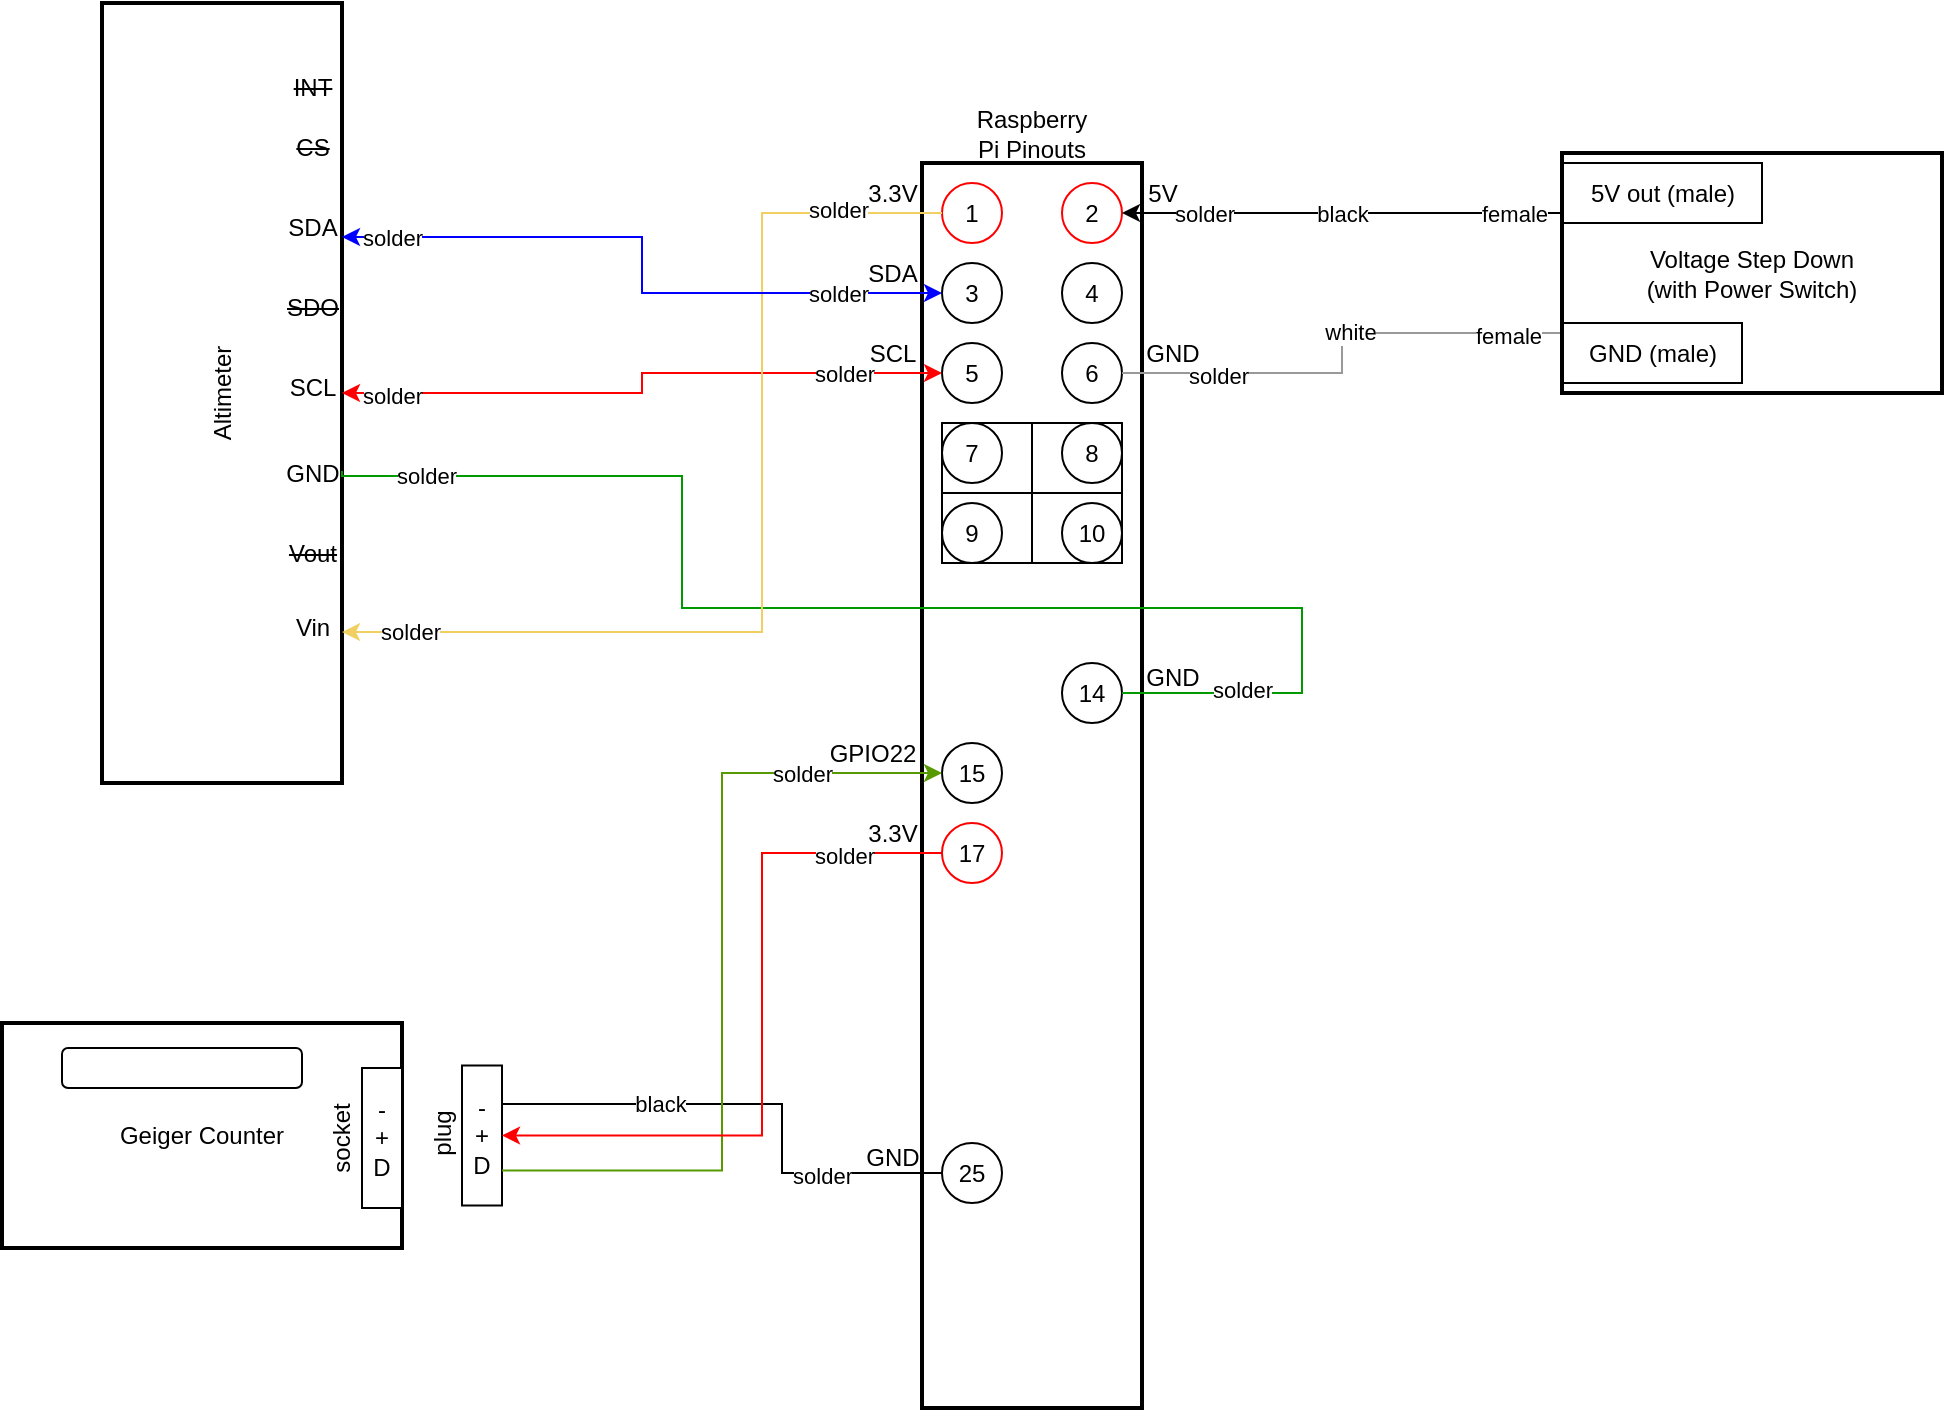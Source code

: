 <mxfile version="24.4.0" type="device">
  <diagram name="Page-1" id="16e2658f-23c8-b752-8be9-c03fbebb8bbe">
    <mxGraphModel dx="1026" dy="660" grid="1" gridSize="10" guides="1" tooltips="1" connect="1" arrows="1" fold="1" page="1" pageScale="1" pageWidth="1100" pageHeight="850" background="none" math="0" shadow="0">
      <root>
        <mxCell id="0" />
        <mxCell id="1" parent="0" />
        <mxCell id="l7NtF2umZ_qrGKWd3am9-104" value="" style="group" vertex="1" connectable="0" parent="1">
          <mxGeometry x="240" y="588.75" width="40" height="70" as="geometry" />
        </mxCell>
        <mxCell id="l7NtF2umZ_qrGKWd3am9-87" value="-&lt;div&gt;+&lt;/div&gt;&lt;div&gt;D&lt;/div&gt;" style="rounded=0;whiteSpace=wrap;html=1;" vertex="1" parent="l7NtF2umZ_qrGKWd3am9-104">
          <mxGeometry x="20" width="20" height="70" as="geometry" />
        </mxCell>
        <mxCell id="l7NtF2umZ_qrGKWd3am9-91" value="plug" style="text;html=1;align=center;verticalAlign=middle;whiteSpace=wrap;rounded=0;flipV=1;flipH=1;direction=east;horizontal=0;" vertex="1" parent="l7NtF2umZ_qrGKWd3am9-104">
          <mxGeometry y="18.75" width="20" height="30" as="geometry" />
        </mxCell>
        <mxCell id="l7NtF2umZ_qrGKWd3am9-86" value="" style="group;strokeWidth=1;strokeColor=none;" vertex="1" connectable="0" parent="1">
          <mxGeometry x="80" y="57.5" width="130" height="390" as="geometry" />
        </mxCell>
        <mxCell id="l7NtF2umZ_qrGKWd3am9-52" value="Altimeter" style="rounded=0;whiteSpace=wrap;html=1;points=[[0,0,0,0,0],[0,0.25,0,0,0],[0,0.5,0,0,0],[0,0.75,0,0,0],[0,1,0,0,0],[0.25,0,0,0,0],[0.25,1,0,0,0],[0.5,0,0,0,0],[0.5,1,0,0,0],[0.75,0,0,0,0],[0.75,1,0,0,0],[1,0,0,0,0],[1,0.1,0,0,0],[1,0.2,0,0,0],[1,0.3,0,0,0],[1,0.4,0,0,0],[1,0.5,0,0,0],[1,0.6,0,0,0],[1,0.7,0,0,0],[1,0.8,0,0,0],[1,1,0,0,0]];horizontal=0;strokeWidth=2;" vertex="1" parent="l7NtF2umZ_qrGKWd3am9-86">
          <mxGeometry width="120" height="390" as="geometry" />
        </mxCell>
        <mxCell id="l7NtF2umZ_qrGKWd3am9-55" value="Vin" style="text;html=1;align=center;verticalAlign=middle;resizable=0;points=[];autosize=1;strokeColor=none;fillColor=none;" vertex="1" parent="l7NtF2umZ_qrGKWd3am9-86">
          <mxGeometry x="85" y="297.5" width="40" height="30" as="geometry" />
        </mxCell>
        <mxCell id="l7NtF2umZ_qrGKWd3am9-59" value="&lt;strike&gt;Vout&lt;/strike&gt;" style="text;html=1;align=center;verticalAlign=middle;resizable=0;points=[];autosize=1;strokeColor=none;fillColor=none;textShadow=0;" vertex="1" parent="l7NtF2umZ_qrGKWd3am9-86">
          <mxGeometry x="80" y="260" width="50" height="30" as="geometry" />
        </mxCell>
        <mxCell id="l7NtF2umZ_qrGKWd3am9-60" value="GND" style="text;html=1;align=center;verticalAlign=middle;resizable=0;points=[];autosize=1;strokeColor=none;fillColor=none;" vertex="1" parent="l7NtF2umZ_qrGKWd3am9-86">
          <mxGeometry x="80" y="220" width="50" height="30" as="geometry" />
        </mxCell>
        <mxCell id="l7NtF2umZ_qrGKWd3am9-70" value="SCL" style="text;html=1;align=center;verticalAlign=middle;resizable=0;points=[];autosize=1;strokeColor=none;fillColor=none;" vertex="1" parent="l7NtF2umZ_qrGKWd3am9-86">
          <mxGeometry x="80" y="177.5" width="50" height="30" as="geometry" />
        </mxCell>
        <mxCell id="l7NtF2umZ_qrGKWd3am9-75" value="SDA" style="text;html=1;align=center;verticalAlign=middle;resizable=0;points=[];autosize=1;strokeColor=none;fillColor=none;" vertex="1" parent="l7NtF2umZ_qrGKWd3am9-86">
          <mxGeometry x="80" y="97.5" width="50" height="30" as="geometry" />
        </mxCell>
        <mxCell id="l7NtF2umZ_qrGKWd3am9-77" value="&lt;strike&gt;SDO&lt;/strike&gt;" style="text;html=1;align=center;verticalAlign=middle;resizable=0;points=[];autosize=1;strokeColor=none;fillColor=none;textShadow=0;" vertex="1" parent="l7NtF2umZ_qrGKWd3am9-86">
          <mxGeometry x="80" y="137.5" width="50" height="30" as="geometry" />
        </mxCell>
        <mxCell id="l7NtF2umZ_qrGKWd3am9-78" value="&lt;strike&gt;CS&lt;/strike&gt;" style="text;html=1;align=center;verticalAlign=middle;resizable=0;points=[];autosize=1;strokeColor=none;fillColor=none;textShadow=0;" vertex="1" parent="l7NtF2umZ_qrGKWd3am9-86">
          <mxGeometry x="85" y="57.5" width="40" height="30" as="geometry" />
        </mxCell>
        <mxCell id="l7NtF2umZ_qrGKWd3am9-79" value="&lt;strike&gt;INT&lt;/strike&gt;" style="text;html=1;align=center;verticalAlign=middle;resizable=0;points=[];autosize=1;strokeColor=none;fillColor=none;textShadow=0;" vertex="1" parent="l7NtF2umZ_qrGKWd3am9-86">
          <mxGeometry x="85" y="27.5" width="40" height="30" as="geometry" />
        </mxCell>
        <mxCell id="l7NtF2umZ_qrGKWd3am9-107" value="" style="group" vertex="1" connectable="0" parent="1">
          <mxGeometry x="430" y="107.5" width="210" height="652.5" as="geometry" />
        </mxCell>
        <mxCell id="l7NtF2umZ_qrGKWd3am9-41" value="5V" style="text;html=1;align=center;verticalAlign=middle;resizable=0;points=[];autosize=1;strokeColor=none;fillColor=none;" vertex="1" parent="l7NtF2umZ_qrGKWd3am9-107">
          <mxGeometry x="160" y="30" width="40" height="30" as="geometry" />
        </mxCell>
        <mxCell id="l7NtF2umZ_qrGKWd3am9-46" value="GND" style="text;html=1;align=center;verticalAlign=middle;resizable=0;points=[];autosize=1;strokeColor=none;fillColor=none;" vertex="1" parent="l7NtF2umZ_qrGKWd3am9-107">
          <mxGeometry x="160" y="110" width="50" height="30" as="geometry" />
        </mxCell>
        <mxCell id="l7NtF2umZ_qrGKWd3am9-57" value="3.3V" style="text;html=1;align=center;verticalAlign=middle;resizable=0;points=[];autosize=1;strokeColor=none;fillColor=none;" vertex="1" parent="l7NtF2umZ_qrGKWd3am9-107">
          <mxGeometry x="20" y="30" width="50" height="30" as="geometry" />
        </mxCell>
        <mxCell id="l7NtF2umZ_qrGKWd3am9-66" value="GND" style="text;html=1;align=center;verticalAlign=middle;resizable=0;points=[];autosize=1;strokeColor=none;fillColor=none;" vertex="1" parent="l7NtF2umZ_qrGKWd3am9-107">
          <mxGeometry x="160" y="272.5" width="50" height="30" as="geometry" />
        </mxCell>
        <mxCell id="l7NtF2umZ_qrGKWd3am9-71" value="SCL" style="text;html=1;align=center;verticalAlign=middle;resizable=0;points=[];autosize=1;strokeColor=none;fillColor=none;" vertex="1" parent="l7NtF2umZ_qrGKWd3am9-107">
          <mxGeometry x="20" y="110" width="50" height="30" as="geometry" />
        </mxCell>
        <mxCell id="l7NtF2umZ_qrGKWd3am9-76" value="SDA" style="text;html=1;align=center;verticalAlign=middle;resizable=0;points=[];autosize=1;strokeColor=none;fillColor=none;" vertex="1" parent="l7NtF2umZ_qrGKWd3am9-107">
          <mxGeometry x="20" y="70" width="50" height="30" as="geometry" />
        </mxCell>
        <mxCell id="l7NtF2umZ_qrGKWd3am9-89" value="GPIO22" style="text;html=1;align=center;verticalAlign=middle;resizable=0;points=[];autosize=1;strokeColor=none;fillColor=none;" vertex="1" parent="l7NtF2umZ_qrGKWd3am9-107">
          <mxGeometry y="310" width="70" height="30" as="geometry" />
        </mxCell>
        <mxCell id="l7NtF2umZ_qrGKWd3am9-94" value="3.3V" style="text;html=1;align=center;verticalAlign=middle;resizable=0;points=[];autosize=1;strokeColor=none;fillColor=none;" vertex="1" parent="l7NtF2umZ_qrGKWd3am9-107">
          <mxGeometry x="20" y="350" width="50" height="30" as="geometry" />
        </mxCell>
        <mxCell id="l7NtF2umZ_qrGKWd3am9-101" value="GND" style="text;html=1;align=center;verticalAlign=middle;resizable=0;points=[];autosize=1;strokeColor=none;fillColor=none;" vertex="1" parent="l7NtF2umZ_qrGKWd3am9-107">
          <mxGeometry x="20" y="512.5" width="50" height="30" as="geometry" />
        </mxCell>
        <mxCell id="l7NtF2umZ_qrGKWd3am9-106" value="" style="group;strokeWidth=1;" vertex="1" connectable="0" parent="l7NtF2umZ_qrGKWd3am9-107">
          <mxGeometry x="60" width="110" height="652.5" as="geometry" />
        </mxCell>
        <mxCell id="l7NtF2umZ_qrGKWd3am9-3" value="" style="rounded=0;whiteSpace=wrap;html=1;strokeWidth=2;" vertex="1" parent="l7NtF2umZ_qrGKWd3am9-106">
          <mxGeometry y="30" width="110" height="622.5" as="geometry" />
        </mxCell>
        <mxCell id="l7NtF2umZ_qrGKWd3am9-4" value="1" style="ellipse;whiteSpace=wrap;html=1;aspect=fixed;strokeColor=#FF0000;" vertex="1" parent="l7NtF2umZ_qrGKWd3am9-106">
          <mxGeometry x="10" y="40" width="30" height="30" as="geometry" />
        </mxCell>
        <mxCell id="l7NtF2umZ_qrGKWd3am9-5" value="3" style="ellipse;whiteSpace=wrap;html=1;aspect=fixed;" vertex="1" parent="l7NtF2umZ_qrGKWd3am9-106">
          <mxGeometry x="10" y="80" width="30" height="30" as="geometry" />
        </mxCell>
        <mxCell id="l7NtF2umZ_qrGKWd3am9-6" value="5" style="ellipse;whiteSpace=wrap;html=1;aspect=fixed;" vertex="1" parent="l7NtF2umZ_qrGKWd3am9-106">
          <mxGeometry x="10" y="120" width="30" height="30" as="geometry" />
        </mxCell>
        <mxCell id="l7NtF2umZ_qrGKWd3am9-7" value="2" style="ellipse;whiteSpace=wrap;html=1;aspect=fixed;strokeColor=#FF0000;" vertex="1" parent="l7NtF2umZ_qrGKWd3am9-106">
          <mxGeometry x="70" y="40" width="30" height="30" as="geometry" />
        </mxCell>
        <mxCell id="l7NtF2umZ_qrGKWd3am9-8" value="4" style="ellipse;whiteSpace=wrap;html=1;aspect=fixed;" vertex="1" parent="l7NtF2umZ_qrGKWd3am9-106">
          <mxGeometry x="70" y="80" width="30" height="30" as="geometry" />
        </mxCell>
        <mxCell id="l7NtF2umZ_qrGKWd3am9-9" value="6" style="ellipse;whiteSpace=wrap;html=1;aspect=fixed;" vertex="1" parent="l7NtF2umZ_qrGKWd3am9-106">
          <mxGeometry x="70" y="120" width="30" height="30" as="geometry" />
        </mxCell>
        <mxCell id="l7NtF2umZ_qrGKWd3am9-19" value="14" style="ellipse;whiteSpace=wrap;html=1;aspect=fixed;" vertex="1" parent="l7NtF2umZ_qrGKWd3am9-106">
          <mxGeometry x="70" y="280" width="30" height="30" as="geometry" />
        </mxCell>
        <mxCell id="l7NtF2umZ_qrGKWd3am9-20" value="15" style="ellipse;whiteSpace=wrap;html=1;aspect=fixed;" vertex="1" parent="l7NtF2umZ_qrGKWd3am9-106">
          <mxGeometry x="10" y="320" width="30" height="30" as="geometry" />
        </mxCell>
        <mxCell id="l7NtF2umZ_qrGKWd3am9-21" value="25" style="ellipse;whiteSpace=wrap;html=1;aspect=fixed;" vertex="1" parent="l7NtF2umZ_qrGKWd3am9-106">
          <mxGeometry x="10" y="520" width="30" height="30" as="geometry" />
        </mxCell>
        <mxCell id="l7NtF2umZ_qrGKWd3am9-22" value="17" style="ellipse;whiteSpace=wrap;html=1;aspect=fixed;strokeColor=#FF0000;" vertex="1" parent="l7NtF2umZ_qrGKWd3am9-106">
          <mxGeometry x="10" y="360" width="30" height="30" as="geometry" />
        </mxCell>
        <mxCell id="l7NtF2umZ_qrGKWd3am9-28" value="Raspberry Pi Pinouts" style="text;html=1;align=center;verticalAlign=middle;whiteSpace=wrap;rounded=0;" vertex="1" parent="l7NtF2umZ_qrGKWd3am9-106">
          <mxGeometry x="25" width="60" height="30" as="geometry" />
        </mxCell>
        <mxCell id="l7NtF2umZ_qrGKWd3am9-105" value="" style="group" vertex="1" connectable="0" parent="l7NtF2umZ_qrGKWd3am9-106">
          <mxGeometry x="10" y="160" width="90" height="70" as="geometry" />
        </mxCell>
        <mxCell id="l7NtF2umZ_qrGKWd3am9-15" value="" style="rounded=0;whiteSpace=wrap;html=1;" vertex="1" parent="l7NtF2umZ_qrGKWd3am9-105">
          <mxGeometry width="90" height="70" as="geometry" />
        </mxCell>
        <mxCell id="l7NtF2umZ_qrGKWd3am9-10" value="7" style="ellipse;whiteSpace=wrap;html=1;aspect=fixed;" vertex="1" parent="l7NtF2umZ_qrGKWd3am9-105">
          <mxGeometry width="30" height="30" as="geometry" />
        </mxCell>
        <mxCell id="l7NtF2umZ_qrGKWd3am9-11" value="8" style="ellipse;whiteSpace=wrap;html=1;aspect=fixed;" vertex="1" parent="l7NtF2umZ_qrGKWd3am9-105">
          <mxGeometry x="60" width="30" height="30" as="geometry" />
        </mxCell>
        <mxCell id="l7NtF2umZ_qrGKWd3am9-12" value="9" style="ellipse;whiteSpace=wrap;html=1;aspect=fixed;" vertex="1" parent="l7NtF2umZ_qrGKWd3am9-105">
          <mxGeometry y="40" width="30" height="30" as="geometry" />
        </mxCell>
        <mxCell id="l7NtF2umZ_qrGKWd3am9-13" value="10" style="ellipse;whiteSpace=wrap;html=1;aspect=fixed;" vertex="1" parent="l7NtF2umZ_qrGKWd3am9-105">
          <mxGeometry x="60" y="40" width="30" height="30" as="geometry" />
        </mxCell>
        <mxCell id="l7NtF2umZ_qrGKWd3am9-16" value="" style="endArrow=none;html=1;rounded=0;exitX=0;exitY=0.5;exitDx=0;exitDy=0;entryX=1;entryY=0.5;entryDx=0;entryDy=0;" edge="1" parent="l7NtF2umZ_qrGKWd3am9-105" source="l7NtF2umZ_qrGKWd3am9-15" target="l7NtF2umZ_qrGKWd3am9-15">
          <mxGeometry width="50" height="50" relative="1" as="geometry">
            <mxPoint x="20" y="130" as="sourcePoint" />
            <mxPoint x="70" y="80" as="targetPoint" />
          </mxGeometry>
        </mxCell>
        <mxCell id="l7NtF2umZ_qrGKWd3am9-17" value="" style="endArrow=none;html=1;rounded=0;entryX=0.5;entryY=0;entryDx=0;entryDy=0;exitX=0.5;exitY=1;exitDx=0;exitDy=0;" edge="1" parent="l7NtF2umZ_qrGKWd3am9-105" source="l7NtF2umZ_qrGKWd3am9-15" target="l7NtF2umZ_qrGKWd3am9-15">
          <mxGeometry width="50" height="50" relative="1" as="geometry">
            <mxPoint x="20" y="130" as="sourcePoint" />
            <mxPoint x="70" y="80" as="targetPoint" />
          </mxGeometry>
        </mxCell>
        <mxCell id="l7NtF2umZ_qrGKWd3am9-67" style="edgeStyle=orthogonalEdgeStyle;rounded=0;orthogonalLoop=1;jettySize=auto;html=1;exitX=0;exitY=0.5;exitDx=0;exitDy=0;startArrow=classic;startFill=1;strokeColor=#FF0000;" edge="1" parent="1" source="l7NtF2umZ_qrGKWd3am9-6" target="l7NtF2umZ_qrGKWd3am9-52">
          <mxGeometry relative="1" as="geometry" />
        </mxCell>
        <mxCell id="l7NtF2umZ_qrGKWd3am9-68" value="solder" style="edgeLabel;html=1;align=center;verticalAlign=middle;resizable=0;points=[];" vertex="1" connectable="0" parent="l7NtF2umZ_qrGKWd3am9-67">
          <mxGeometry x="0.844" y="1" relative="1" as="geometry">
            <mxPoint x="1" as="offset" />
          </mxGeometry>
        </mxCell>
        <mxCell id="l7NtF2umZ_qrGKWd3am9-69" value="solder" style="edgeLabel;html=1;align=center;verticalAlign=middle;resizable=0;points=[];" vertex="1" connectable="0" parent="l7NtF2umZ_qrGKWd3am9-67">
          <mxGeometry x="-0.699" relative="1" as="geometry">
            <mxPoint x="-3" as="offset" />
          </mxGeometry>
        </mxCell>
        <mxCell id="l7NtF2umZ_qrGKWd3am9-44" style="edgeStyle=orthogonalEdgeStyle;rounded=0;orthogonalLoop=1;jettySize=auto;html=1;exitX=1;exitY=0.5;exitDx=0;exitDy=0;entryX=0;entryY=0.75;entryDx=0;entryDy=0;endArrow=none;endFill=0;strokeColor=#999999;" edge="1" parent="1" source="l7NtF2umZ_qrGKWd3am9-9" target="l7NtF2umZ_qrGKWd3am9-30">
          <mxGeometry relative="1" as="geometry" />
        </mxCell>
        <mxCell id="l7NtF2umZ_qrGKWd3am9-47" value="solder" style="edgeLabel;html=1;align=center;verticalAlign=middle;resizable=0;points=[];" vertex="1" connectable="0" parent="l7NtF2umZ_qrGKWd3am9-44">
          <mxGeometry x="-0.598" relative="1" as="geometry">
            <mxPoint y="1" as="offset" />
          </mxGeometry>
        </mxCell>
        <mxCell id="l7NtF2umZ_qrGKWd3am9-48" value="female" style="edgeLabel;html=1;align=center;verticalAlign=middle;resizable=0;points=[];" vertex="1" connectable="0" parent="l7NtF2umZ_qrGKWd3am9-44">
          <mxGeometry x="0.77" y="-1" relative="1" as="geometry">
            <mxPoint as="offset" />
          </mxGeometry>
        </mxCell>
        <mxCell id="l7NtF2umZ_qrGKWd3am9-50" value="white" style="edgeLabel;html=1;align=center;verticalAlign=middle;resizable=0;points=[];" vertex="1" connectable="0" parent="l7NtF2umZ_qrGKWd3am9-44">
          <mxGeometry x="0.111" y="2" relative="1" as="geometry">
            <mxPoint y="1" as="offset" />
          </mxGeometry>
        </mxCell>
        <mxCell id="l7NtF2umZ_qrGKWd3am9-61" style="edgeStyle=orthogonalEdgeStyle;rounded=0;orthogonalLoop=1;jettySize=auto;html=1;entryX=1;entryY=0.6;entryDx=0;entryDy=0;entryPerimeter=0;endArrow=none;endFill=0;strokeColor=#009900;exitX=1;exitY=0.5;exitDx=0;exitDy=0;" edge="1" parent="1" source="l7NtF2umZ_qrGKWd3am9-19" target="l7NtF2umZ_qrGKWd3am9-52">
          <mxGeometry relative="1" as="geometry">
            <mxPoint x="260" y="470" as="targetPoint" />
            <mxPoint x="730" y="430" as="sourcePoint" />
            <Array as="points">
              <mxPoint x="680" y="403" />
              <mxPoint x="680" y="360" />
              <mxPoint x="370" y="360" />
              <mxPoint x="370" y="294" />
              <mxPoint x="200" y="294" />
            </Array>
          </mxGeometry>
        </mxCell>
        <mxCell id="l7NtF2umZ_qrGKWd3am9-64" value="solder" style="edgeLabel;html=1;align=center;verticalAlign=middle;resizable=0;points=[];" vertex="1" connectable="0" parent="l7NtF2umZ_qrGKWd3am9-61">
          <mxGeometry x="0.871" relative="1" as="geometry">
            <mxPoint as="offset" />
          </mxGeometry>
        </mxCell>
        <mxCell id="l7NtF2umZ_qrGKWd3am9-65" value="solder" style="edgeLabel;html=1;align=center;verticalAlign=middle;resizable=0;points=[];" vertex="1" connectable="0" parent="l7NtF2umZ_qrGKWd3am9-61">
          <mxGeometry x="-0.94" y="1" relative="1" as="geometry">
            <mxPoint x="39" y="-1" as="offset" />
          </mxGeometry>
        </mxCell>
        <mxCell id="l7NtF2umZ_qrGKWd3am9-99" style="edgeStyle=orthogonalEdgeStyle;rounded=0;orthogonalLoop=1;jettySize=auto;html=1;exitX=0;exitY=0.5;exitDx=0;exitDy=0;entryX=1;entryY=0.25;entryDx=0;entryDy=0;endArrow=none;endFill=0;" edge="1" parent="1" source="l7NtF2umZ_qrGKWd3am9-21" target="l7NtF2umZ_qrGKWd3am9-87">
          <mxGeometry relative="1" as="geometry">
            <Array as="points">
              <mxPoint x="420" y="643" />
              <mxPoint x="420" y="608" />
              <mxPoint x="280" y="608" />
            </Array>
          </mxGeometry>
        </mxCell>
        <mxCell id="l7NtF2umZ_qrGKWd3am9-100" value="solder" style="edgeLabel;html=1;align=center;verticalAlign=middle;resizable=0;points=[];" vertex="1" connectable="0" parent="l7NtF2umZ_qrGKWd3am9-99">
          <mxGeometry x="-0.733" y="1" relative="1" as="geometry">
            <mxPoint x="-26" as="offset" />
          </mxGeometry>
        </mxCell>
        <mxCell id="l7NtF2umZ_qrGKWd3am9-102" value="black" style="edgeLabel;html=1;align=center;verticalAlign=middle;resizable=0;points=[];" vertex="1" connectable="0" parent="l7NtF2umZ_qrGKWd3am9-99">
          <mxGeometry x="0.372" relative="1" as="geometry">
            <mxPoint as="offset" />
          </mxGeometry>
        </mxCell>
        <mxCell id="l7NtF2umZ_qrGKWd3am9-33" style="edgeStyle=orthogonalEdgeStyle;rounded=0;orthogonalLoop=1;jettySize=auto;html=1;exitX=0;exitY=0.25;exitDx=0;exitDy=0;entryX=1;entryY=0.5;entryDx=0;entryDy=0;strokeColor=#000000;endArrow=classic;endFill=1;startArrow=none;startFill=0;" edge="1" parent="1" source="l7NtF2umZ_qrGKWd3am9-30" target="l7NtF2umZ_qrGKWd3am9-7">
          <mxGeometry relative="1" as="geometry" />
        </mxCell>
        <mxCell id="l7NtF2umZ_qrGKWd3am9-39" value="solder" style="edgeLabel;html=1;align=center;verticalAlign=middle;resizable=0;points=[];" vertex="1" connectable="0" parent="l7NtF2umZ_qrGKWd3am9-33">
          <mxGeometry x="0.63" relative="1" as="geometry">
            <mxPoint as="offset" />
          </mxGeometry>
        </mxCell>
        <mxCell id="l7NtF2umZ_qrGKWd3am9-40" value="female" style="edgeLabel;html=1;align=center;verticalAlign=middle;resizable=0;points=[];" vertex="1" connectable="0" parent="l7NtF2umZ_qrGKWd3am9-33">
          <mxGeometry x="-0.78" relative="1" as="geometry">
            <mxPoint as="offset" />
          </mxGeometry>
        </mxCell>
        <mxCell id="l7NtF2umZ_qrGKWd3am9-81" value="black" style="edgeLabel;html=1;align=center;verticalAlign=middle;resizable=0;points=[];" vertex="1" connectable="0" parent="l7NtF2umZ_qrGKWd3am9-33">
          <mxGeometry relative="1" as="geometry">
            <mxPoint as="offset" />
          </mxGeometry>
        </mxCell>
        <mxCell id="l7NtF2umZ_qrGKWd3am9-51" value="" style="group" vertex="1" connectable="0" parent="1">
          <mxGeometry x="810" y="132.5" width="190" height="120" as="geometry" />
        </mxCell>
        <mxCell id="l7NtF2umZ_qrGKWd3am9-30" value="Voltage Step Down&lt;div&gt;(with Power Switch)&lt;/div&gt;" style="rounded=0;whiteSpace=wrap;html=1;strokeWidth=2;" vertex="1" parent="l7NtF2umZ_qrGKWd3am9-51">
          <mxGeometry width="190" height="120" as="geometry" />
        </mxCell>
        <mxCell id="l7NtF2umZ_qrGKWd3am9-42" value="5V out (male)" style="text;html=1;align=center;verticalAlign=middle;resizable=0;points=[];autosize=1;strokeColor=default;fillColor=none;" vertex="1" parent="l7NtF2umZ_qrGKWd3am9-51">
          <mxGeometry y="5" width="100" height="30" as="geometry" />
        </mxCell>
        <mxCell id="l7NtF2umZ_qrGKWd3am9-45" value="GND (male)" style="text;html=1;align=center;verticalAlign=middle;resizable=0;points=[];autosize=1;strokeColor=default;fillColor=none;" vertex="1" parent="l7NtF2umZ_qrGKWd3am9-51">
          <mxGeometry y="85" width="90" height="30" as="geometry" />
        </mxCell>
        <mxCell id="l7NtF2umZ_qrGKWd3am9-53" style="edgeStyle=orthogonalEdgeStyle;rounded=0;orthogonalLoop=1;jettySize=auto;html=1;exitX=0;exitY=0.5;exitDx=0;exitDy=0;strokeColor=#F2CF61;endArrow=classic;endFill=1;startArrow=none;startFill=0;entryX=0.875;entryY=0.567;entryDx=0;entryDy=0;entryPerimeter=0;" edge="1" parent="1" source="l7NtF2umZ_qrGKWd3am9-4" target="l7NtF2umZ_qrGKWd3am9-55">
          <mxGeometry relative="1" as="geometry">
            <mxPoint x="240" y="410" as="targetPoint" />
            <Array as="points">
              <mxPoint x="410" y="163" />
              <mxPoint x="410" y="372" />
            </Array>
          </mxGeometry>
        </mxCell>
        <mxCell id="l7NtF2umZ_qrGKWd3am9-56" value="solder" style="edgeLabel;html=1;align=center;verticalAlign=middle;resizable=0;points=[];" vertex="1" connectable="0" parent="l7NtF2umZ_qrGKWd3am9-53">
          <mxGeometry x="0.87" relative="1" as="geometry">
            <mxPoint x="1" as="offset" />
          </mxGeometry>
        </mxCell>
        <mxCell id="l7NtF2umZ_qrGKWd3am9-58" value="solder" style="edgeLabel;html=1;align=center;verticalAlign=middle;resizable=0;points=[];" vertex="1" connectable="0" parent="l7NtF2umZ_qrGKWd3am9-53">
          <mxGeometry x="-0.796" y="-2" relative="1" as="geometry">
            <mxPoint as="offset" />
          </mxGeometry>
        </mxCell>
        <mxCell id="l7NtF2umZ_qrGKWd3am9-72" style="edgeStyle=orthogonalEdgeStyle;rounded=0;orthogonalLoop=1;jettySize=auto;html=1;exitX=0;exitY=0.5;exitDx=0;exitDy=0;entryX=1;entryY=0.3;entryDx=0;entryDy=0;entryPerimeter=0;startArrow=classic;startFill=1;strokeColor=#0000FF;" edge="1" parent="1" source="l7NtF2umZ_qrGKWd3am9-5" target="l7NtF2umZ_qrGKWd3am9-52">
          <mxGeometry relative="1" as="geometry" />
        </mxCell>
        <mxCell id="l7NtF2umZ_qrGKWd3am9-73" value="solder" style="edgeLabel;html=1;align=center;verticalAlign=middle;resizable=0;points=[];" vertex="1" connectable="0" parent="l7NtF2umZ_qrGKWd3am9-72">
          <mxGeometry x="-0.683" relative="1" as="geometry">
            <mxPoint as="offset" />
          </mxGeometry>
        </mxCell>
        <mxCell id="l7NtF2umZ_qrGKWd3am9-74" value="solder" style="edgeLabel;html=1;align=center;verticalAlign=middle;resizable=0;points=[];" vertex="1" connectable="0" parent="l7NtF2umZ_qrGKWd3am9-72">
          <mxGeometry x="0.85" relative="1" as="geometry">
            <mxPoint as="offset" />
          </mxGeometry>
        </mxCell>
        <mxCell id="l7NtF2umZ_qrGKWd3am9-88" style="edgeStyle=orthogonalEdgeStyle;rounded=0;orthogonalLoop=1;jettySize=auto;html=1;exitX=1;exitY=0.75;exitDx=0;exitDy=0;entryX=0;entryY=0.5;entryDx=0;entryDy=0;fontColor=#000000;strokeColor=#579900;" edge="1" parent="1" source="l7NtF2umZ_qrGKWd3am9-87" target="l7NtF2umZ_qrGKWd3am9-20">
          <mxGeometry relative="1" as="geometry" />
        </mxCell>
        <mxCell id="l7NtF2umZ_qrGKWd3am9-90" value="solder" style="edgeLabel;html=1;align=center;verticalAlign=middle;resizable=0;points=[];" vertex="1" connectable="0" parent="l7NtF2umZ_qrGKWd3am9-88">
          <mxGeometry x="0.814" relative="1" as="geometry">
            <mxPoint x="-31" as="offset" />
          </mxGeometry>
        </mxCell>
        <mxCell id="l7NtF2umZ_qrGKWd3am9-103" value="" style="group" vertex="1" connectable="0" parent="1">
          <mxGeometry x="30" y="567.5" width="200" height="112.5" as="geometry" />
        </mxCell>
        <mxCell id="l7NtF2umZ_qrGKWd3am9-82" value="Geiger Counter" style="rounded=0;whiteSpace=wrap;html=1;points=[[0,0,0,0,0],[0,0.25,0,0,0],[0,0.5,0,0,0],[0,0.75,0,0,0],[0,1,0,0,0],[0.25,0,0,0,0],[0.25,1,0,0,0],[0.5,0,0,0,0],[0.5,1,0,0,0],[0.75,0,0,0,0],[0.75,1,0,0,0],[1,0,0,0,0],[1,0.4,0,0,0],[1,0.5,0,0,0],[1,0.6,0,0,0],[1,1,0,0,0]];strokeWidth=2;" vertex="1" parent="l7NtF2umZ_qrGKWd3am9-103">
          <mxGeometry width="200" height="112.5" as="geometry" />
        </mxCell>
        <mxCell id="l7NtF2umZ_qrGKWd3am9-83" value="-&lt;div&gt;+&lt;/div&gt;&lt;div&gt;D&lt;/div&gt;" style="rounded=0;whiteSpace=wrap;html=1;" vertex="1" parent="l7NtF2umZ_qrGKWd3am9-103">
          <mxGeometry x="180" y="22.5" width="20" height="70" as="geometry" />
        </mxCell>
        <mxCell id="l7NtF2umZ_qrGKWd3am9-84" value="" style="rounded=1;whiteSpace=wrap;html=1;" vertex="1" parent="l7NtF2umZ_qrGKWd3am9-103">
          <mxGeometry x="30" y="12.5" width="120" height="20" as="geometry" />
        </mxCell>
        <mxCell id="l7NtF2umZ_qrGKWd3am9-85" value="socket" style="text;html=1;align=center;verticalAlign=middle;whiteSpace=wrap;rounded=0;flipV=1;flipH=1;direction=east;horizontal=0;" vertex="1" parent="l7NtF2umZ_qrGKWd3am9-103">
          <mxGeometry x="160" y="33.75" width="20" height="47.5" as="geometry" />
        </mxCell>
        <mxCell id="l7NtF2umZ_qrGKWd3am9-109" style="edgeStyle=orthogonalEdgeStyle;rounded=0;orthogonalLoop=1;jettySize=auto;html=1;exitX=1;exitY=0.5;exitDx=0;exitDy=0;entryX=0;entryY=0.5;entryDx=0;entryDy=0;endArrow=none;endFill=0;startArrow=classic;startFill=1;strokeColor=#FF0000;" edge="1" parent="1" source="l7NtF2umZ_qrGKWd3am9-87" target="l7NtF2umZ_qrGKWd3am9-22">
          <mxGeometry relative="1" as="geometry">
            <Array as="points">
              <mxPoint x="410" y="624" />
              <mxPoint x="410" y="483" />
            </Array>
          </mxGeometry>
        </mxCell>
        <mxCell id="l7NtF2umZ_qrGKWd3am9-110" value="solder" style="edgeLabel;html=1;align=center;verticalAlign=middle;resizable=0;points=[];" vertex="1" connectable="0" parent="l7NtF2umZ_qrGKWd3am9-109">
          <mxGeometry x="0.729" relative="1" as="geometry">
            <mxPoint y="1" as="offset" />
          </mxGeometry>
        </mxCell>
      </root>
    </mxGraphModel>
  </diagram>
</mxfile>

